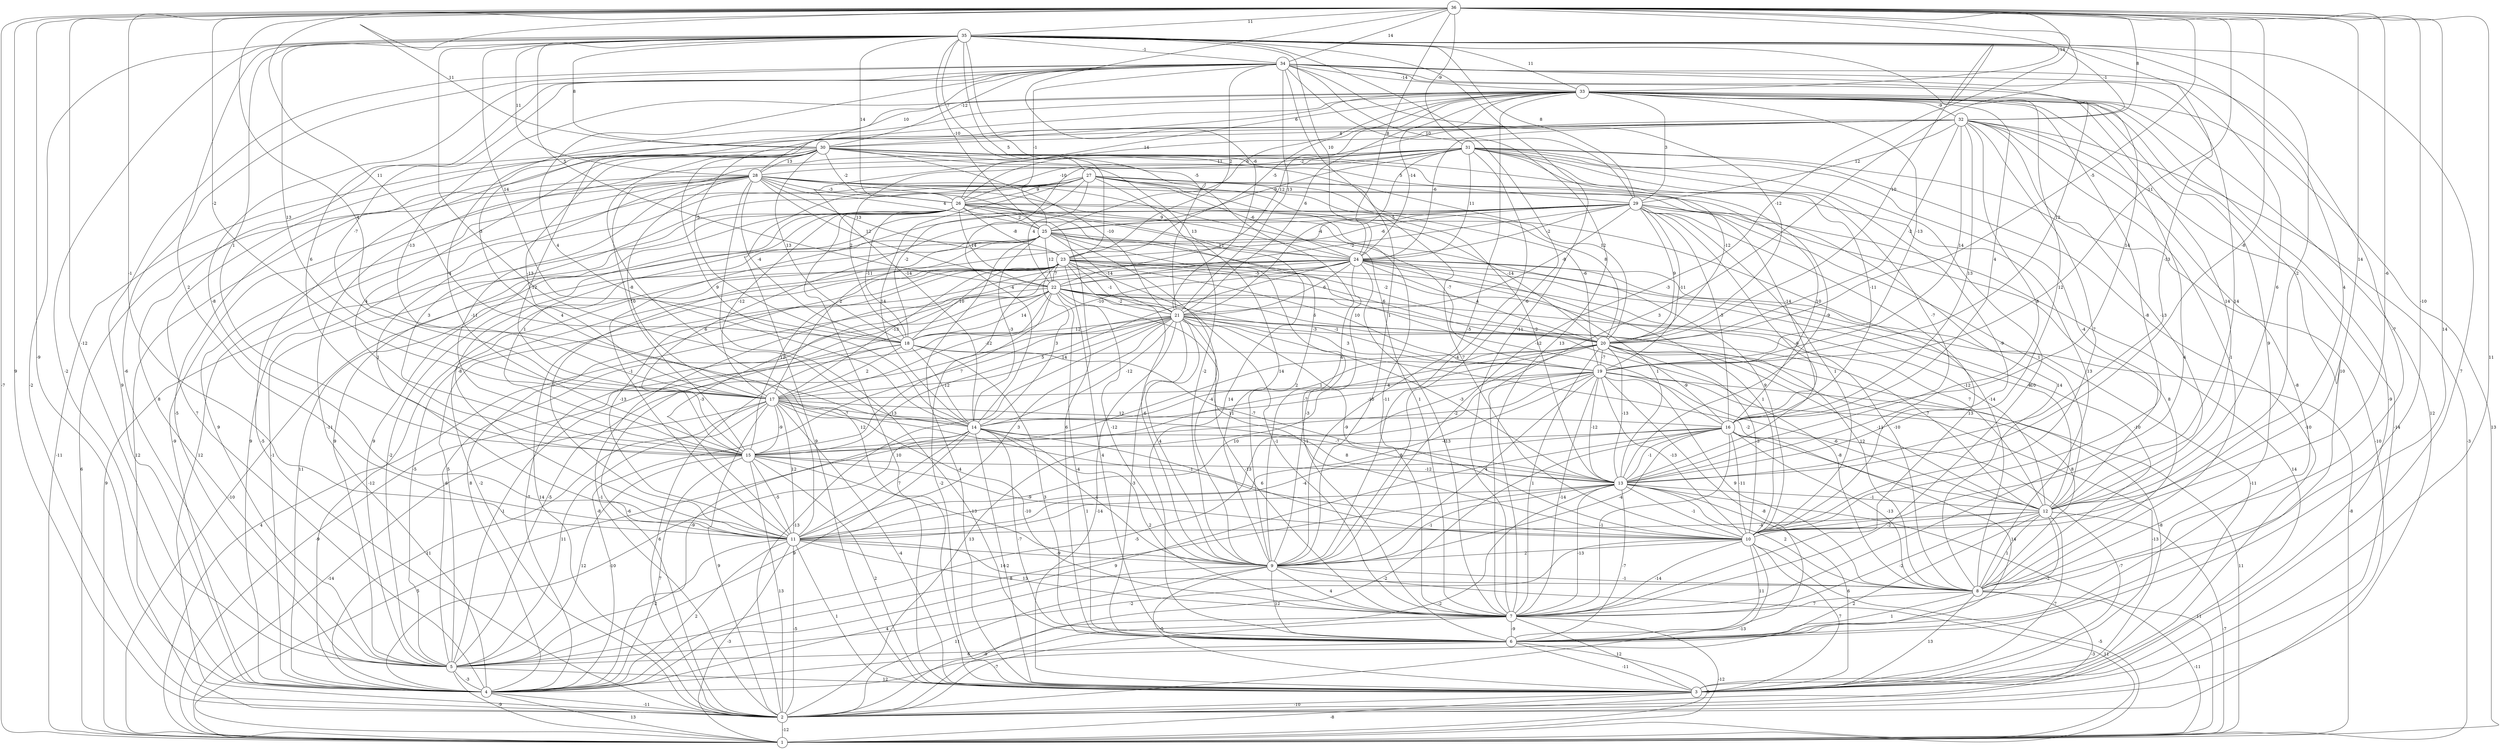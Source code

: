 graph { 
	 fontname="Helvetica,Arial,sans-serif" 
	 node [shape = circle]; 
	 36 -- 1 [label = "-7"];
	 36 -- 2 [label = "9"];
	 36 -- 3 [label = "11"];
	 36 -- 4 [label = "-9"];
	 36 -- 5 [label = "-12"];
	 36 -- 6 [label = "14"];
	 36 -- 7 [label = "3"];
	 36 -- 8 [label = "-10"];
	 36 -- 9 [label = "-3"];
	 36 -- 10 [label = "-6"];
	 36 -- 11 [label = "-1"];
	 36 -- 12 [label = "14"];
	 36 -- 13 [label = "-8"];
	 36 -- 14 [label = "4"];
	 36 -- 17 [label = "-2"];
	 36 -- 18 [label = "11"];
	 36 -- 19 [label = "-11"];
	 36 -- 20 [label = "-5"];
	 36 -- 21 [label = "-6"];
	 36 -- 24 [label = "8"];
	 36 -- 30 [label = "11"];
	 36 -- 31 [label = "-9"];
	 36 -- 32 [label = "8"];
	 36 -- 33 [label = "-14"];
	 36 -- 34 [label = "14"];
	 36 -- 35 [label = "11"];
	 35 -- 2 [label = "-2"];
	 35 -- 3 [label = "7"];
	 35 -- 4 [label = "-2"];
	 35 -- 7 [label = "-11"];
	 35 -- 9 [label = "-6"];
	 35 -- 10 [label = "4"];
	 35 -- 11 [label = "2"];
	 35 -- 12 [label = "-2"];
	 35 -- 13 [label = "-13"];
	 35 -- 14 [label = "-3"];
	 35 -- 15 [label = "1"];
	 35 -- 17 [label = "13"];
	 35 -- 18 [label = "14"];
	 35 -- 20 [label = "10"];
	 35 -- 21 [label = "-5"];
	 35 -- 22 [label = "5"];
	 35 -- 23 [label = "5"];
	 35 -- 24 [label = "10"];
	 35 -- 25 [label = "-10"];
	 35 -- 26 [label = "14"];
	 35 -- 27 [label = "7"];
	 35 -- 28 [label = "11"];
	 35 -- 29 [label = "8"];
	 35 -- 30 [label = "8"];
	 35 -- 32 [label = "-1"];
	 35 -- 33 [label = "11"];
	 35 -- 34 [label = "-1"];
	 34 -- 4 [label = "9"];
	 34 -- 5 [label = "-6"];
	 34 -- 7 [label = "13"];
	 34 -- 8 [label = "-7"];
	 34 -- 9 [label = "1"];
	 34 -- 10 [label = "14"];
	 34 -- 11 [label = "-8"];
	 34 -- 12 [label = "6"];
	 34 -- 14 [label = "4"];
	 34 -- 15 [label = "6"];
	 34 -- 16 [label = "14"];
	 34 -- 17 [label = "-7"];
	 34 -- 19 [label = "12"];
	 34 -- 20 [label = "-12"];
	 34 -- 21 [label = "13"];
	 34 -- 23 [label = "2"];
	 34 -- 25 [label = "-1"];
	 34 -- 28 [label = "10"];
	 34 -- 29 [label = "10"];
	 34 -- 30 [label = "-12"];
	 34 -- 33 [label = "-14"];
	 33 -- 1 [label = "13"];
	 33 -- 2 [label = "12"];
	 33 -- 3 [label = "-9"];
	 33 -- 6 [label = "10"];
	 33 -- 7 [label = "4"];
	 33 -- 8 [label = "9"];
	 33 -- 9 [label = "-5"];
	 33 -- 10 [label = "-8"];
	 33 -- 11 [label = "4"];
	 33 -- 12 [label = "14"];
	 33 -- 13 [label = "12"];
	 33 -- 15 [label = "-4"];
	 33 -- 16 [label = "4"];
	 33 -- 17 [label = "-13"];
	 33 -- 18 [label = "-5"];
	 33 -- 19 [label = "-13"];
	 33 -- 21 [label = "6"];
	 33 -- 22 [label = "12"];
	 33 -- 23 [label = "-5"];
	 33 -- 24 [label = "-14"];
	 33 -- 25 [label = "6"];
	 33 -- 26 [label = "14"];
	 33 -- 29 [label = "3"];
	 33 -- 30 [label = "6"];
	 33 -- 32 [label = "-9"];
	 32 -- 1 [label = "-3"];
	 32 -- 2 [label = "-14"];
	 32 -- 4 [label = "7"];
	 32 -- 5 [label = "8"];
	 32 -- 6 [label = "-8"];
	 32 -- 8 [label = "-1"];
	 32 -- 10 [label = "7"];
	 32 -- 12 [label = "-13"];
	 32 -- 13 [label = "8"];
	 32 -- 14 [label = "-14"];
	 32 -- 15 [label = "12"];
	 32 -- 16 [label = "13"];
	 32 -- 19 [label = "14"];
	 32 -- 20 [label = "-2"];
	 32 -- 24 [label = "-6"];
	 32 -- 26 [label = "11"];
	 32 -- 29 [label = "12"];
	 32 -- 30 [label = "4"];
	 31 -- 2 [label = "-10"];
	 31 -- 3 [label = "-10"];
	 31 -- 4 [label = "-11"];
	 31 -- 7 [label = "-10"];
	 31 -- 9 [label = "-4"];
	 31 -- 10 [label = "-9"];
	 31 -- 12 [label = "-4"];
	 31 -- 13 [label = "-7"];
	 31 -- 14 [label = "-4"];
	 31 -- 15 [label = "-10"];
	 31 -- 16 [label = "-11"];
	 31 -- 18 [label = "2"];
	 31 -- 20 [label = "-12"];
	 31 -- 21 [label = "-4"];
	 31 -- 24 [label = "11"];
	 31 -- 25 [label = "9"];
	 31 -- 26 [label = "-10"];
	 31 -- 28 [label = "-2"];
	 30 -- 1 [label = "-11"];
	 30 -- 2 [label = "-5"];
	 30 -- 3 [label = "12"];
	 30 -- 5 [label = "-5"];
	 30 -- 6 [label = "14"];
	 30 -- 8 [label = "13"];
	 30 -- 9 [label = "6"];
	 30 -- 13 [label = "-9"];
	 30 -- 14 [label = "9"];
	 30 -- 15 [label = "4"];
	 30 -- 17 [label = "-13"];
	 30 -- 18 [label = "13"];
	 30 -- 20 [label = "12"];
	 30 -- 21 [label = "-10"];
	 30 -- 26 [label = "-2"];
	 30 -- 28 [label = "13"];
	 30 -- 29 [label = "5"];
	 29 -- 2 [label = "14"];
	 29 -- 5 [label = "9"];
	 29 -- 7 [label = "13"];
	 29 -- 8 [label = "8"];
	 29 -- 10 [label = "1"];
	 29 -- 11 [label = "-1"];
	 29 -- 12 [label = "1"];
	 29 -- 13 [label = "-6"];
	 29 -- 15 [label = "6"];
	 29 -- 16 [label = "-5"];
	 29 -- 17 [label = "2"];
	 29 -- 19 [label = "-11"];
	 29 -- 20 [label = "9"];
	 29 -- 21 [label = "-8"];
	 29 -- 22 [label = "-2"];
	 29 -- 23 [label = "-6"];
	 29 -- 24 [label = "-2"];
	 29 -- 25 [label = "5"];
	 28 -- 1 [label = "6"];
	 28 -- 2 [label = "12"];
	 28 -- 4 [label = "-9"];
	 28 -- 5 [label = "9"];
	 28 -- 6 [label = "-13"];
	 28 -- 7 [label = "1"];
	 28 -- 8 [label = "14"];
	 28 -- 9 [label = "14"];
	 28 -- 11 [label = "1"];
	 28 -- 15 [label = "-11"];
	 28 -- 16 [label = "-14"];
	 28 -- 17 [label = "-8"];
	 28 -- 18 [label = "-4"];
	 28 -- 22 [label = "12"];
	 28 -- 23 [label = "13"];
	 28 -- 24 [label = "9"];
	 28 -- 25 [label = "4"];
	 28 -- 26 [label = "-3"];
	 27 -- 2 [label = "12"];
	 27 -- 3 [label = "9"];
	 27 -- 4 [label = "9"];
	 27 -- 7 [label = "-11"];
	 27 -- 9 [label = "-2"];
	 27 -- 10 [label = "7"];
	 27 -- 13 [label = "-2"];
	 27 -- 14 [label = "14"];
	 27 -- 15 [label = "3"];
	 27 -- 16 [label = "10"];
	 27 -- 18 [label = "-2"];
	 27 -- 19 [label = "-6"];
	 27 -- 20 [label = "8"];
	 27 -- 22 [label = "4"];
	 27 -- 24 [label = "-6"];
	 27 -- 26 [label = "9"];
	 26 -- 1 [label = "9"];
	 26 -- 3 [label = "10"];
	 26 -- 4 [label = "-1"];
	 26 -- 5 [label = "9"];
	 26 -- 6 [label = "6"];
	 26 -- 8 [label = "-14"];
	 26 -- 9 [label = "2"];
	 26 -- 11 [label = "-8"];
	 26 -- 15 [label = "1"];
	 26 -- 17 [label = "-12"];
	 26 -- 18 [label = "-11"];
	 26 -- 19 [label = "-7"];
	 26 -- 20 [label = "-14"];
	 26 -- 22 [label = "14"];
	 26 -- 23 [label = "-8"];
	 26 -- 24 [label = "13"];
	 26 -- 25 [label = "2"];
	 25 -- 1 [label = "-10"];
	 25 -- 2 [label = "-2"];
	 25 -- 3 [label = "-4"];
	 25 -- 4 [label = "11"];
	 25 -- 5 [label = "-2"];
	 25 -- 6 [label = "-1"];
	 25 -- 9 [label = "-4"];
	 25 -- 10 [label = "9"];
	 25 -- 11 [label = "7"];
	 25 -- 14 [label = "-3"];
	 25 -- 20 [label = "-2"];
	 25 -- 21 [label = "-14"];
	 25 -- 22 [label = "12"];
	 25 -- 24 [label = "12"];
	 24 -- 1 [label = "-8"];
	 24 -- 2 [label = "-1"];
	 24 -- 3 [label = "-11"];
	 24 -- 4 [label = "8"];
	 24 -- 5 [label = "5"];
	 24 -- 7 [label = "13"];
	 24 -- 8 [label = "-10"];
	 24 -- 9 [label = "-3"];
	 24 -- 10 [label = "1"];
	 24 -- 11 [label = "-3"];
	 24 -- 12 [label = "-8"];
	 24 -- 13 [label = "1"];
	 24 -- 15 [label = "5"];
	 24 -- 18 [label = "-10"];
	 24 -- 20 [label = "4"];
	 24 -- 21 [label = "6"];
	 24 -- 22 [label = "-5"];
	 23 -- 2 [label = "14"];
	 23 -- 3 [label = "-2"];
	 23 -- 4 [label = "-12"];
	 23 -- 5 [label = "-5"];
	 23 -- 6 [label = "4"];
	 23 -- 7 [label = "-1"];
	 23 -- 8 [label = "-10"];
	 23 -- 9 [label = "-6"];
	 23 -- 11 [label = "-13"];
	 23 -- 12 [label = "-12"];
	 23 -- 14 [label = "3"];
	 23 -- 15 [label = "12"];
	 23 -- 16 [label = "-12"];
	 23 -- 17 [label = "-13"];
	 23 -- 18 [label = "10"];
	 23 -- 19 [label = "10"];
	 23 -- 20 [label = "6"];
	 23 -- 21 [label = "-1"];
	 23 -- 22 [label = "7"];
	 22 -- 1 [label = "4"];
	 22 -- 2 [label = "-6"];
	 22 -- 4 [label = "-7"];
	 22 -- 5 [label = "-6"];
	 22 -- 6 [label = "-4"];
	 22 -- 8 [label = "12"];
	 22 -- 9 [label = "-12"];
	 22 -- 10 [label = "11"];
	 22 -- 12 [label = "7"];
	 22 -- 15 [label = "7"];
	 22 -- 17 [label = "-12"];
	 22 -- 18 [label = "14"];
	 22 -- 19 [label = "-1"];
	 22 -- 20 [label = "6"];
	 22 -- 21 [label = "-2"];
	 21 -- 1 [label = "-9"];
	 21 -- 2 [label = "-13"];
	 21 -- 3 [label = "-14"];
	 21 -- 4 [label = "-8"];
	 21 -- 5 [label = "-5"];
	 21 -- 6 [label = "-3"];
	 21 -- 7 [label = "-13"];
	 21 -- 8 [label = "-8"];
	 21 -- 9 [label = "4"];
	 21 -- 10 [label = "-9"];
	 21 -- 11 [label = "3"];
	 21 -- 12 [label = "7"];
	 21 -- 13 [label = "-3"];
	 21 -- 14 [label = "-12"];
	 21 -- 17 [label = "14"];
	 21 -- 18 [label = "12"];
	 21 -- 19 [label = "3"];
	 21 -- 20 [label = "-3"];
	 20 -- 2 [label = "13"];
	 20 -- 3 [label = "-8"];
	 20 -- 4 [label = "-9"];
	 20 -- 7 [label = "1"];
	 20 -- 8 [label = "8"];
	 20 -- 10 [label = "-3"];
	 20 -- 11 [label = "10"];
	 20 -- 12 [label = "-11"];
	 20 -- 13 [label = "-13"];
	 20 -- 14 [label = "1"];
	 20 -- 15 [label = "-7"];
	 20 -- 16 [label = "-9"];
	 20 -- 19 [label = "-7"];
	 19 -- 1 [label = "11"];
	 19 -- 3 [label = "-13"];
	 19 -- 4 [label = "-5"];
	 19 -- 6 [label = "-8"];
	 19 -- 7 [label = "-14"];
	 19 -- 8 [label = "9"];
	 19 -- 9 [label = "4"];
	 19 -- 10 [label = "-13"];
	 19 -- 11 [label = "8"];
	 19 -- 12 [label = "-6"];
	 19 -- 13 [label = "-12"];
	 19 -- 14 [label = "-10"];
	 19 -- 15 [label = "-2"];
	 19 -- 17 [label = "4"];
	 18 -- 2 [label = "6"];
	 18 -- 5 [label = "-1"];
	 18 -- 6 [label = "3"];
	 18 -- 12 [label = "-2"];
	 18 -- 13 [label = "-7"];
	 18 -- 14 [label = "-12"];
	 18 -- 17 [label = "2"];
	 17 -- 1 [label = "-14"];
	 17 -- 2 [label = "9"];
	 17 -- 3 [label = "-4"];
	 17 -- 4 [label = "11"];
	 17 -- 5 [label = "11"];
	 17 -- 7 [label = "-10"];
	 17 -- 10 [label = "-1"];
	 17 -- 11 [label = "12"];
	 17 -- 13 [label = "-7"];
	 17 -- 14 [label = "-7"];
	 17 -- 15 [label = "-9"];
	 17 -- 16 [label = "12"];
	 16 -- 2 [label = "-2"];
	 16 -- 3 [label = "-7"];
	 16 -- 4 [label = "9"];
	 16 -- 6 [label = "14"];
	 16 -- 7 [label = "-1"];
	 16 -- 8 [label = "-13"];
	 16 -- 9 [label = "-4"];
	 16 -- 10 [label = "-11"];
	 16 -- 11 [label = "-4"];
	 16 -- 13 [label = "-1"];
	 16 -- 15 [label = "-4"];
	 15 -- 2 [label = "13"];
	 15 -- 3 [label = "2"];
	 15 -- 4 [label = "7"];
	 15 -- 5 [label = "12"];
	 15 -- 9 [label = "-13"];
	 15 -- 10 [label = "-9"];
	 15 -- 11 [label = "-5"];
	 15 -- 13 [label = "-12"];
	 14 -- 1 [label = "5"];
	 14 -- 3 [label = "-2"];
	 14 -- 4 [label = "-10"];
	 14 -- 5 [label = "9"];
	 14 -- 6 [label = "-7"];
	 14 -- 7 [label = "2"];
	 14 -- 9 [label = "4"];
	 14 -- 10 [label = "6"];
	 14 -- 11 [label = "7"];
	 14 -- 13 [label = "8"];
	 13 -- 1 [label = "11"];
	 13 -- 2 [label = "-2"];
	 13 -- 3 [label = "6"];
	 13 -- 5 [label = "8"];
	 13 -- 6 [label = "-7"];
	 13 -- 7 [label = "-13"];
	 13 -- 8 [label = "2"];
	 13 -- 9 [label = "-1"];
	 13 -- 10 [label = "-1"];
	 13 -- 11 [label = "1"];
	 13 -- 12 [label = "-1"];
	 12 -- 1 [label = "-7"];
	 12 -- 3 [label = "-7"];
	 12 -- 4 [label = "2"];
	 12 -- 6 [label = "-2"];
	 12 -- 7 [label = "-2"];
	 12 -- 8 [label = "1"];
	 12 -- 10 [label = "-2"];
	 12 -- 11 [label = "-4"];
	 11 -- 1 [label = "-3"];
	 11 -- 2 [label = "-5"];
	 11 -- 3 [label = "1"];
	 11 -- 4 [label = "2"];
	 11 -- 5 [label = "-2"];
	 11 -- 7 [label = "13"];
	 11 -- 8 [label = "14"];
	 11 -- 9 [label = "-9"];
	 10 -- 1 [label = "-5"];
	 10 -- 2 [label = "-13"];
	 10 -- 3 [label = "7"];
	 10 -- 5 [label = "-2"];
	 10 -- 6 [label = "11"];
	 10 -- 7 [label = "-14"];
	 10 -- 9 [label = "2"];
	 9 -- 1 [label = "11"];
	 9 -- 2 [label = "11"];
	 9 -- 3 [label = "-5"];
	 9 -- 4 [label = "4"];
	 9 -- 6 [label = "12"];
	 9 -- 7 [label = "4"];
	 9 -- 8 [label = "-1"];
	 8 -- 1 [label = "-11"];
	 8 -- 2 [label = "-3"];
	 8 -- 3 [label = "13"];
	 8 -- 6 [label = "1"];
	 8 -- 7 [label = "7"];
	 7 -- 1 [label = "-12"];
	 7 -- 2 [label = "-7"];
	 7 -- 3 [label = "12"];
	 7 -- 4 [label = "-9"];
	 7 -- 6 [label = "-9"];
	 6 -- 1 [label = "5"];
	 6 -- 3 [label = "-11"];
	 6 -- 5 [label = "6"];
	 5 -- 1 [label = "-9"];
	 5 -- 3 [label = "12"];
	 5 -- 4 [label = "-3"];
	 4 -- 1 [label = "13"];
	 4 -- 2 [label = "-11"];
	 3 -- 1 [label = "-8"];
	 3 -- 2 [label = "-10"];
	 2 -- 1 [label = "-12"];
	 1;
	 2;
	 3;
	 4;
	 5;
	 6;
	 7;
	 8;
	 9;
	 10;
	 11;
	 12;
	 13;
	 14;
	 15;
	 16;
	 17;
	 18;
	 19;
	 20;
	 21;
	 22;
	 23;
	 24;
	 25;
	 26;
	 27;
	 28;
	 29;
	 30;
	 31;
	 32;
	 33;
	 34;
	 35;
	 36;
}
